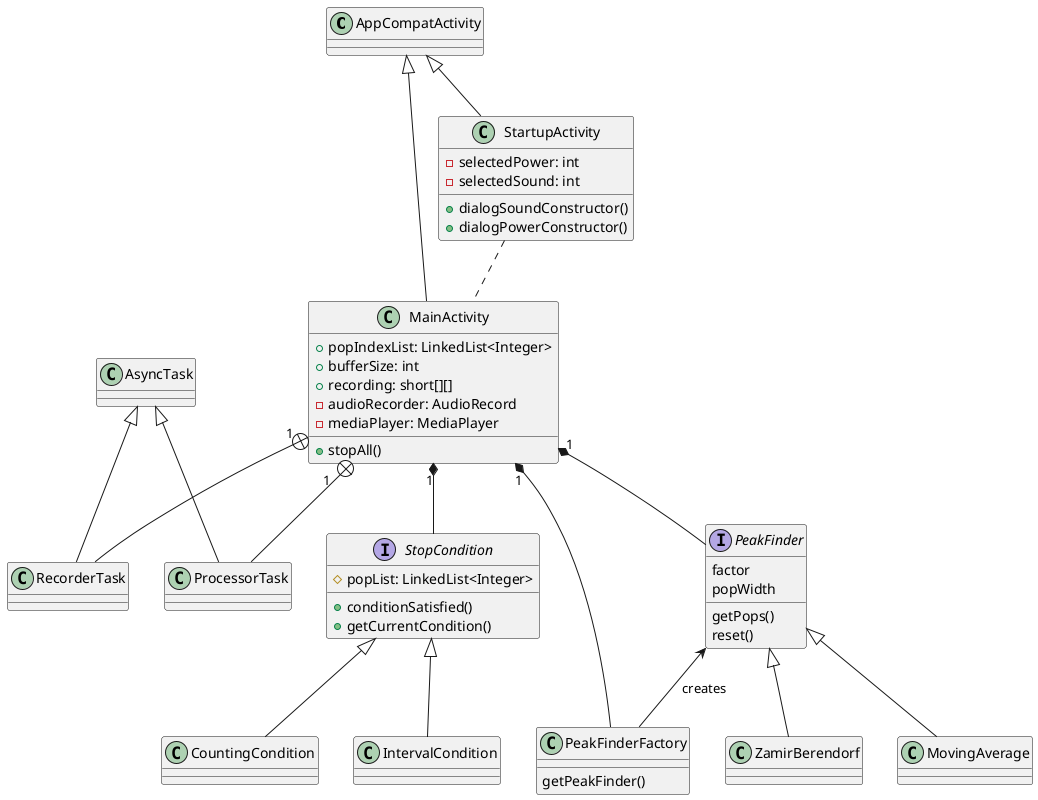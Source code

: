 @startuml

class AppCompatActivity
AppCompatActivity <|-- StartupActivity
AppCompatActivity <|-- MainActivity

class StartupActivity {
    -selectedPower: int
    -selectedSound: int
    +dialogSoundConstructor()
    +dialogPowerConstructor()
}
StartupActivity .. MainActivity

class MainActivity {
    +popIndexList: LinkedList<Integer>
    +bufferSize: int
    +recording: short[][]
    -audioRecorder: AudioRecord
    -mediaPlayer: MediaPlayer
    +stopAll()
}
class RecorderTask
class ProcessorTask
MainActivity "1  " +-- RecorderTask
MainActivity "1    " +-- ProcessorTask
MainActivity "1" *-- StopCondition
MainActivity "1" *-- PeakFinder
MainActivity "1" *-- PeakFinderFactory

interface StopCondition {
    #popList: LinkedList<Integer>
    +conditionSatisfied()
    +getCurrentCondition()
}
class CountingCondition
class IntervalCondition
StopCondition <|-- CountingCondition
StopCondition <|-- IntervalCondition

interface PeakFinder {
    getPops()
    reset()
    factor
    popWidth
}
class PeakFinderFactory {
    getPeakFinder()
}
class ZamirBerendorf
class MovingAverage
PeakFinder <-- PeakFinderFactory: creates
PeakFinder <|-- ZamirBerendorf
PeakFinder <|-- MovingAverage

class AsyncTask

AsyncTask <|-- RecorderTask
AsyncTask <|-- ProcessorTask



@enduml